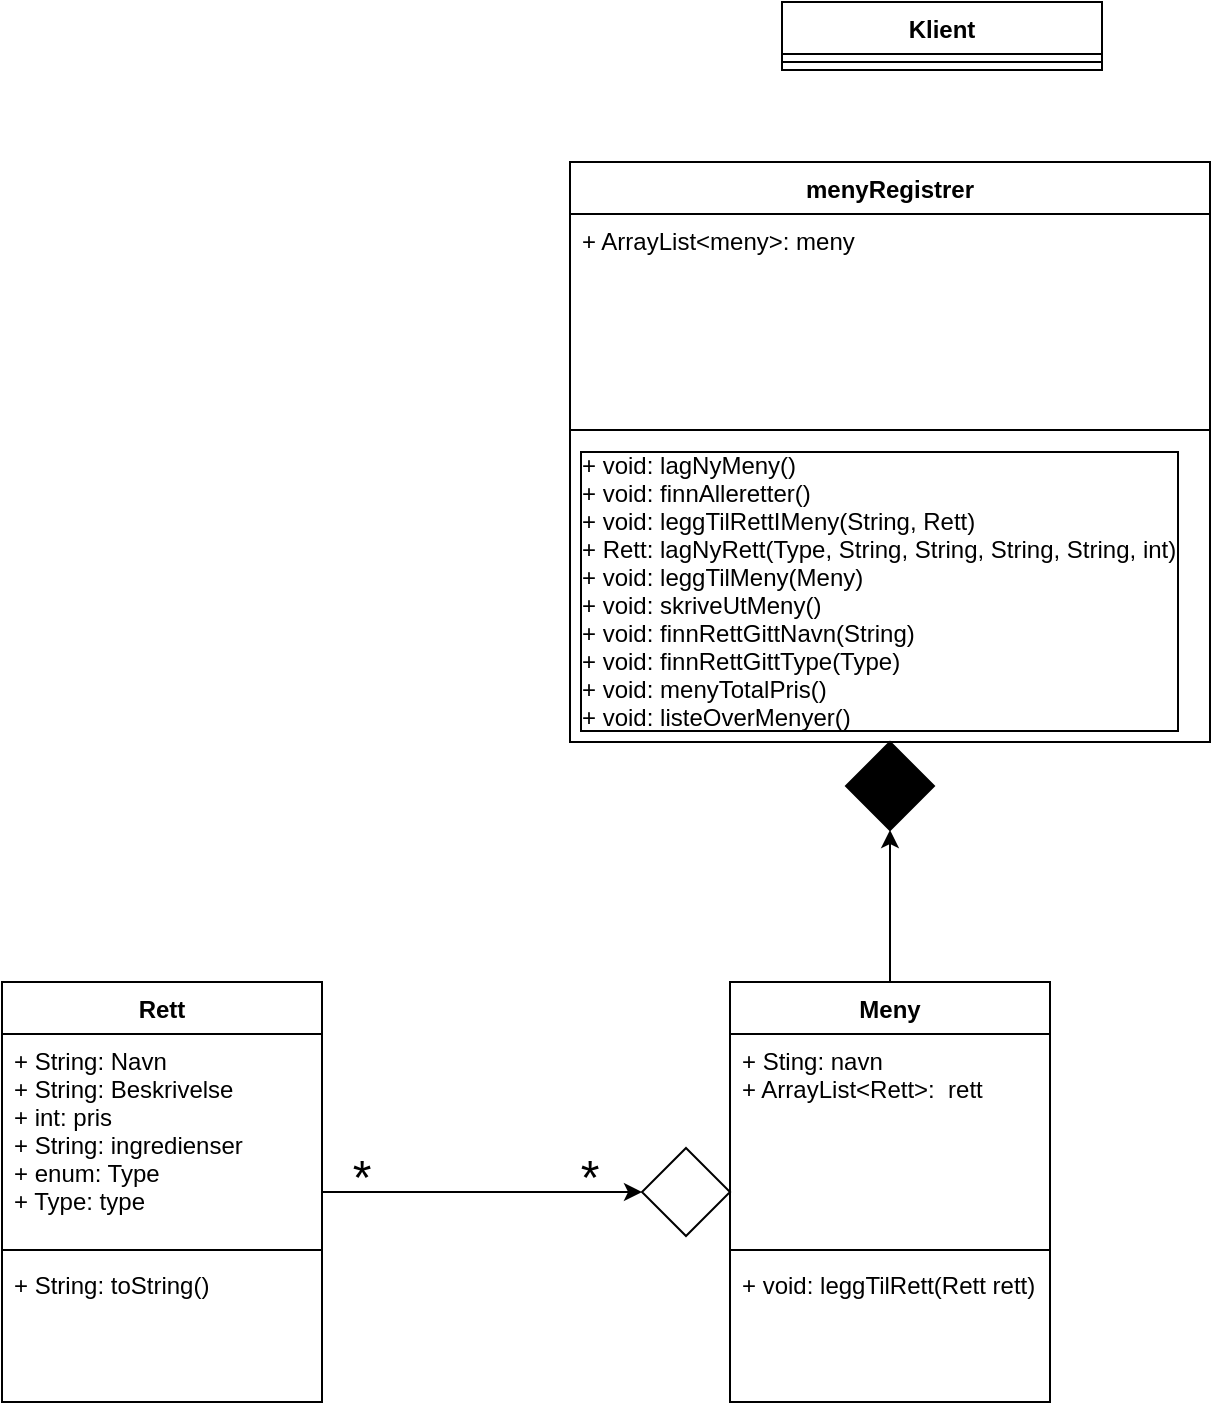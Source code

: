 <mxfile>
    <diagram id="B9D4WIkf_62G6JrG75vi" name="Page-1">
        <mxGraphModel dx="724" dy="1849" grid="1" gridSize="10" guides="1" tooltips="1" connect="1" arrows="1" fold="1" page="1" pageScale="1" pageWidth="827" pageHeight="1169" math="0" shadow="0">
            <root>
                <mxCell id="0"/>
                <mxCell id="1" parent="0"/>
                <mxCell id="27" style="edgeStyle=none;html=1;entryX=0;entryY=0.5;entryDx=0;entryDy=0;" edge="1" parent="1" source="11" target="26">
                    <mxGeometry relative="1" as="geometry"/>
                </mxCell>
                <mxCell id="11" value="Rett" style="swimlane;fontStyle=1;align=center;verticalAlign=top;childLayout=stackLayout;horizontal=1;startSize=26;horizontalStack=0;resizeParent=1;resizeParentMax=0;resizeLast=0;collapsible=1;marginBottom=0;" parent="1" vertex="1">
                    <mxGeometry x="120" y="460" width="160" height="210" as="geometry"/>
                </mxCell>
                <mxCell id="12" value="+ String: Navn&#10;+ String: Beskrivelse&#10;+ int: pris&#10;+ String: ingredienser&#10;+ enum: Type&#10;+ Type: type" style="text;strokeColor=none;fillColor=none;align=left;verticalAlign=top;spacingLeft=4;spacingRight=4;overflow=hidden;rotatable=0;points=[[0,0.5],[1,0.5]];portConstraint=eastwest;" parent="11" vertex="1">
                    <mxGeometry y="26" width="160" height="104" as="geometry"/>
                </mxCell>
                <mxCell id="13" value="" style="line;strokeWidth=1;fillColor=none;align=left;verticalAlign=middle;spacingTop=-1;spacingLeft=3;spacingRight=3;rotatable=0;labelPosition=right;points=[];portConstraint=eastwest;" parent="11" vertex="1">
                    <mxGeometry y="130" width="160" height="8" as="geometry"/>
                </mxCell>
                <mxCell id="14" value="+ String: toString()" style="text;strokeColor=none;fillColor=none;align=left;verticalAlign=top;spacingLeft=4;spacingRight=4;overflow=hidden;rotatable=0;points=[[0,0.5],[1,0.5]];portConstraint=eastwest;" parent="11" vertex="1">
                    <mxGeometry y="138" width="160" height="72" as="geometry"/>
                </mxCell>
                <mxCell id="33" style="edgeStyle=none;html=1;entryX=0.5;entryY=1;entryDx=0;entryDy=0;fontSize=24;" edge="1" parent="1" source="15" target="32">
                    <mxGeometry relative="1" as="geometry"/>
                </mxCell>
                <mxCell id="15" value="Meny" style="swimlane;fontStyle=1;align=center;verticalAlign=top;childLayout=stackLayout;horizontal=1;startSize=26;horizontalStack=0;resizeParent=1;resizeParentMax=0;resizeLast=0;collapsible=1;marginBottom=0;" parent="1" vertex="1">
                    <mxGeometry x="484" y="460" width="160" height="210" as="geometry"/>
                </mxCell>
                <mxCell id="16" value="+ Sting: navn&#10;+ ArrayList&lt;Rett&gt;:  rett&#10;" style="text;strokeColor=none;fillColor=none;align=left;verticalAlign=top;spacingLeft=4;spacingRight=4;overflow=hidden;rotatable=0;points=[[0,0.5],[1,0.5]];portConstraint=eastwest;" parent="15" vertex="1">
                    <mxGeometry y="26" width="160" height="104" as="geometry"/>
                </mxCell>
                <mxCell id="17" value="" style="line;strokeWidth=1;fillColor=none;align=left;verticalAlign=middle;spacingTop=-1;spacingLeft=3;spacingRight=3;rotatable=0;labelPosition=right;points=[];portConstraint=eastwest;" parent="15" vertex="1">
                    <mxGeometry y="130" width="160" height="8" as="geometry"/>
                </mxCell>
                <mxCell id="18" value="+ void: leggTilRett(Rett rett)" style="text;strokeColor=none;fillColor=none;align=left;verticalAlign=top;spacingLeft=4;spacingRight=4;overflow=hidden;rotatable=0;points=[[0,0.5],[1,0.5]];portConstraint=eastwest;" parent="15" vertex="1">
                    <mxGeometry y="138" width="160" height="72" as="geometry"/>
                </mxCell>
                <mxCell id="19" value="menyRegistrer" style="swimlane;fontStyle=1;align=center;verticalAlign=top;childLayout=stackLayout;horizontal=1;startSize=26;horizontalStack=0;resizeParent=1;resizeParentMax=0;resizeLast=0;collapsible=1;marginBottom=0;" parent="1" vertex="1">
                    <mxGeometry x="404" y="50" width="320" height="290" as="geometry"/>
                </mxCell>
                <mxCell id="20" value="+ ArrayList&lt;meny&gt;: meny" style="text;strokeColor=none;fillColor=none;align=left;verticalAlign=top;spacingLeft=4;spacingRight=4;overflow=hidden;rotatable=0;points=[[0,0.5],[1,0.5]];portConstraint=eastwest;" parent="19" vertex="1">
                    <mxGeometry y="26" width="320" height="104" as="geometry"/>
                </mxCell>
                <mxCell id="21" value="" style="line;strokeWidth=1;fillColor=none;align=left;verticalAlign=middle;spacingTop=-1;spacingLeft=3;spacingRight=3;rotatable=0;labelPosition=right;points=[];portConstraint=eastwest;" parent="19" vertex="1">
                    <mxGeometry y="130" width="320" height="8" as="geometry"/>
                </mxCell>
                <mxCell id="22" value="+ void: lagNyMeny()&#10;+ void: finnAlleretter()&#10;+ void: leggTilRettIMeny(String, Rett)&#10;+ Rett: lagNyRett(Type, String, String, String, String, int)&#10;+ void: leggTilMeny(Meny)&#10;+ void: skriveUtMeny()&#10;+ void: finnRettGittNavn(String)&#10;+ void: finnRettGittType(Type)&#10;+ void: menyTotalPris()&#10;+ void: listeOverMenyer()&#10;&#10;" style="text;strokeColor=none;fillColor=none;align=left;verticalAlign=top;spacingLeft=4;spacingRight=4;overflow=hidden;rotatable=0;points=[[0,0.5],[1,0.5]];portConstraint=eastwest;labelBorderColor=default;" parent="19" vertex="1">
                    <mxGeometry y="138" width="320" height="152" as="geometry"/>
                </mxCell>
                <mxCell id="23" value="Klient" style="swimlane;fontStyle=1;align=center;verticalAlign=top;childLayout=stackLayout;horizontal=1;startSize=26;horizontalStack=0;resizeParent=1;resizeParentMax=0;resizeLast=0;collapsible=1;marginBottom=0;" parent="1" vertex="1">
                    <mxGeometry x="510" y="-30" width="160" height="34" as="geometry"/>
                </mxCell>
                <mxCell id="25" value="" style="line;strokeWidth=1;fillColor=none;align=left;verticalAlign=middle;spacingTop=-1;spacingLeft=3;spacingRight=3;rotatable=0;labelPosition=right;points=[];portConstraint=eastwest;" parent="23" vertex="1">
                    <mxGeometry y="26" width="160" height="8" as="geometry"/>
                </mxCell>
                <mxCell id="26" value="" style="rhombus;whiteSpace=wrap;html=1;fillColor=#FFFFFF;" vertex="1" parent="1">
                    <mxGeometry x="440" y="543" width="44" height="44" as="geometry"/>
                </mxCell>
                <mxCell id="28" value="&lt;font style=&quot;font-size: 24px&quot;&gt;*&lt;/font&gt;" style="text;html=1;strokeColor=none;fillColor=none;align=center;verticalAlign=middle;whiteSpace=wrap;rounded=0;" vertex="1" parent="1">
                    <mxGeometry x="270" y="543" width="60" height="30" as="geometry"/>
                </mxCell>
                <mxCell id="31" value="&lt;font style=&quot;font-size: 24px&quot;&gt;*&lt;/font&gt;" style="text;html=1;strokeColor=none;fillColor=none;align=center;verticalAlign=middle;whiteSpace=wrap;rounded=0;" vertex="1" parent="1">
                    <mxGeometry x="383.5" y="543" width="60" height="30" as="geometry"/>
                </mxCell>
                <mxCell id="32" value="" style="rhombus;whiteSpace=wrap;html=1;fillColor=#000000;" vertex="1" parent="1">
                    <mxGeometry x="542" y="340" width="44" height="44" as="geometry"/>
                </mxCell>
            </root>
        </mxGraphModel>
    </diagram>
</mxfile>